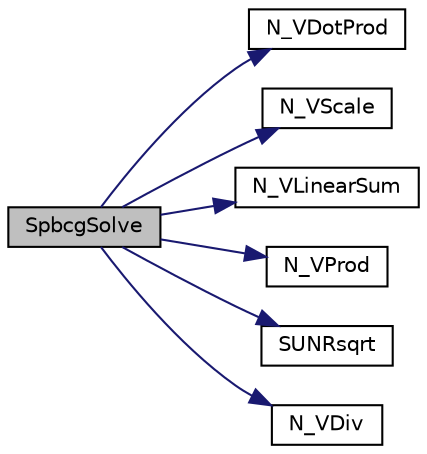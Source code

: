 digraph "SpbcgSolve"
{
  edge [fontname="Helvetica",fontsize="10",labelfontname="Helvetica",labelfontsize="10"];
  node [fontname="Helvetica",fontsize="10",shape=record];
  rankdir="LR";
  Node7 [label="SpbcgSolve",height=0.2,width=0.4,color="black", fillcolor="grey75", style="filled", fontcolor="black"];
  Node7 -> Node8 [color="midnightblue",fontsize="10",style="solid",fontname="Helvetica"];
  Node8 [label="N_VDotProd",height=0.2,width=0.4,color="black", fillcolor="white", style="filled",URL="$df/dc8/3rd_party_2sundials_2build_2include_2sundials_2sundials__nvector_8h.html#aaf3d8a78c274de5221d0ceb32e39be09"];
  Node7 -> Node9 [color="midnightblue",fontsize="10",style="solid",fontname="Helvetica"];
  Node9 [label="N_VScale",height=0.2,width=0.4,color="black", fillcolor="white", style="filled",URL="$df/dc8/3rd_party_2sundials_2build_2include_2sundials_2sundials__nvector_8h.html#a3f4411f978584de8f5050c93acd22d78"];
  Node7 -> Node10 [color="midnightblue",fontsize="10",style="solid",fontname="Helvetica"];
  Node10 [label="N_VLinearSum",height=0.2,width=0.4,color="black", fillcolor="white", style="filled",URL="$df/dc8/3rd_party_2sundials_2build_2include_2sundials_2sundials__nvector_8h.html#a85664141a78312ec58f4fe56e7311982"];
  Node7 -> Node11 [color="midnightblue",fontsize="10",style="solid",fontname="Helvetica"];
  Node11 [label="N_VProd",height=0.2,width=0.4,color="black", fillcolor="white", style="filled",URL="$df/dc8/3rd_party_2sundials_2build_2include_2sundials_2sundials__nvector_8h.html#ae406c0f84b2ab262144235bc2721da39"];
  Node7 -> Node12 [color="midnightblue",fontsize="10",style="solid",fontname="Helvetica"];
  Node12 [label="SUNRsqrt",height=0.2,width=0.4,color="black", fillcolor="white", style="filled",URL="$d4/d2b/3rd_party_2sundials_2build_2include_2sundials_2sundials__math_8h.html#ab93cb211d416e7ad32fdcde65d3e2178"];
  Node7 -> Node13 [color="midnightblue",fontsize="10",style="solid",fontname="Helvetica"];
  Node13 [label="N_VDiv",height=0.2,width=0.4,color="black", fillcolor="white", style="filled",URL="$df/dc8/3rd_party_2sundials_2build_2include_2sundials_2sundials__nvector_8h.html#a3f39f17316a6e4fb856e9f9fcc530bef"];
}
